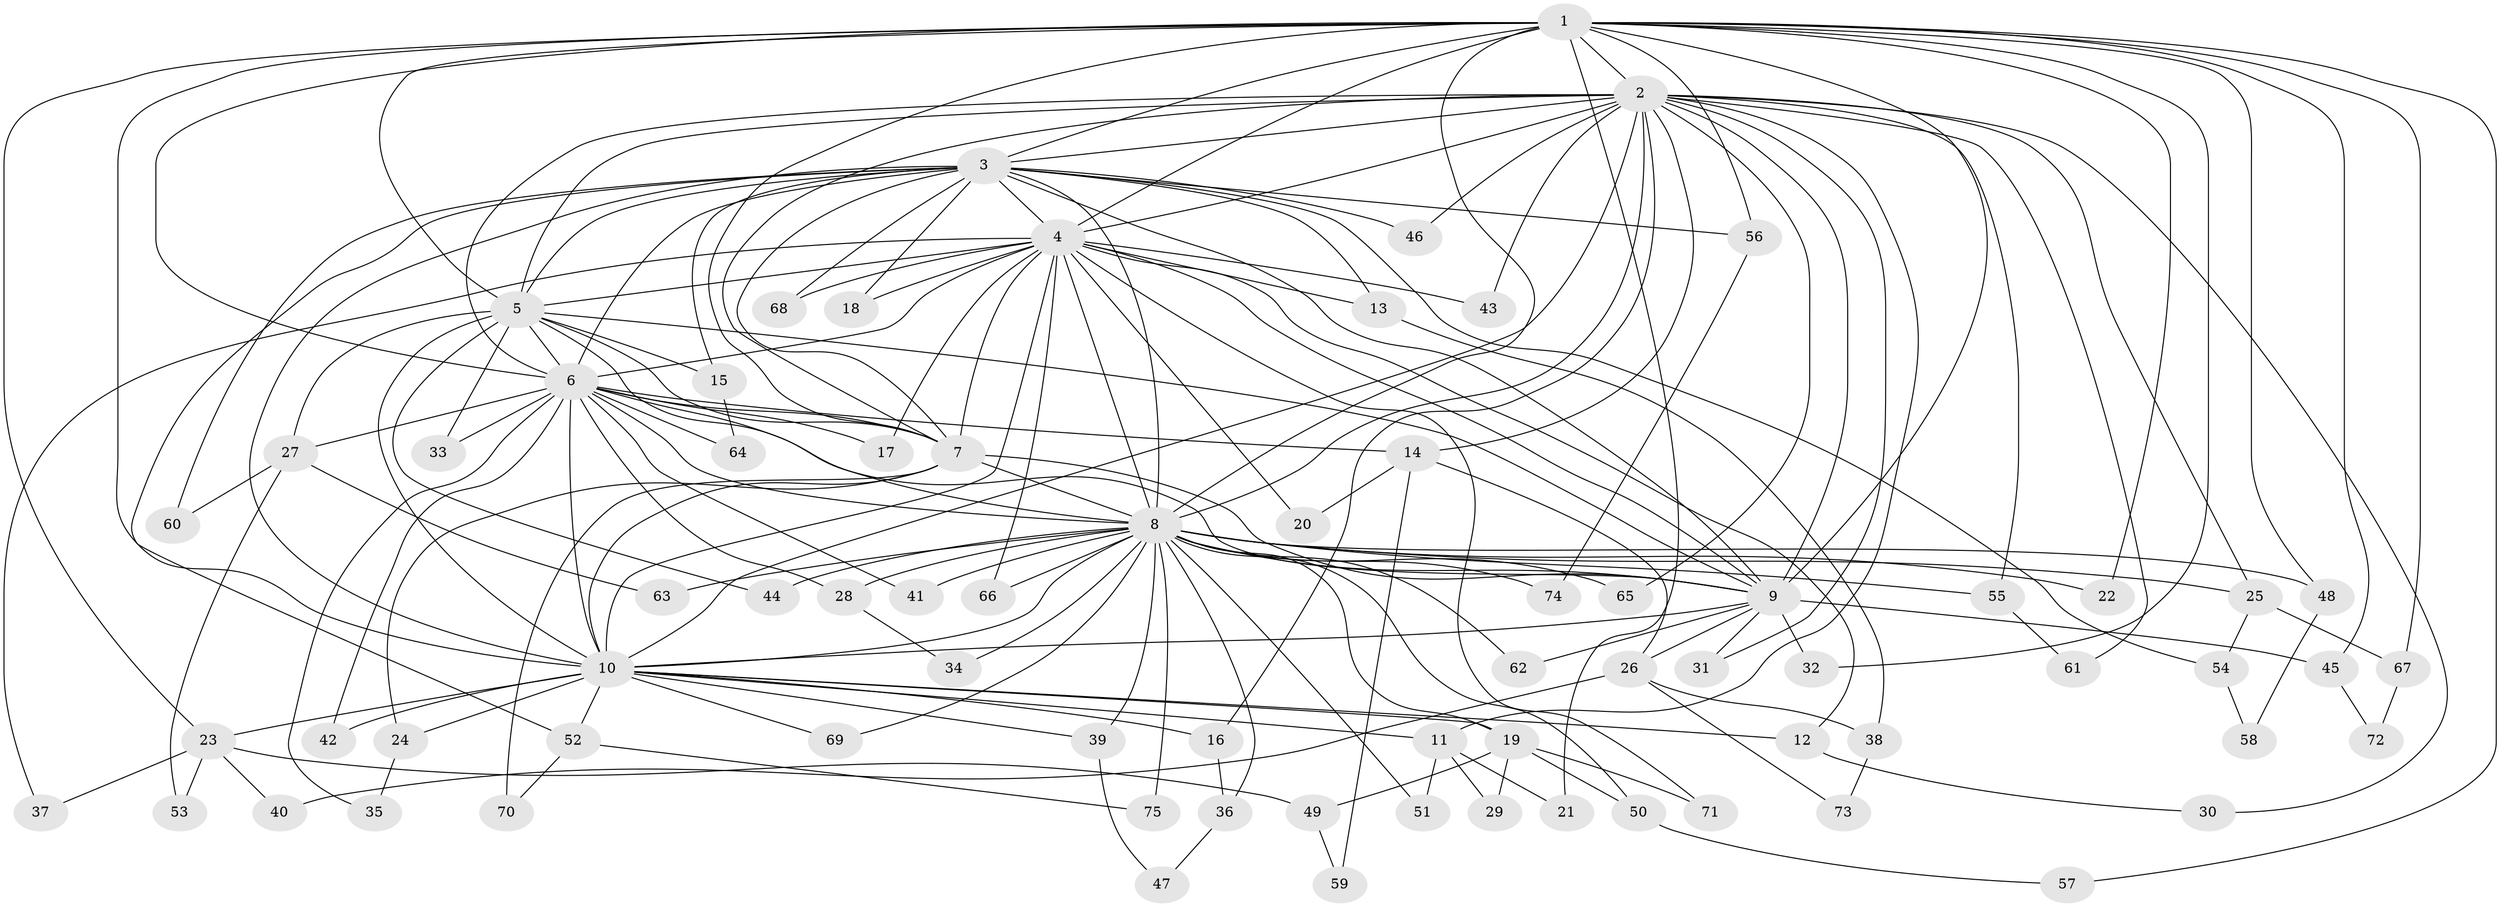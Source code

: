 // coarse degree distribution, {15: 0.03636363636363636, 18: 0.03636363636363636, 16: 0.01818181818181818, 12: 0.03636363636363636, 22: 0.01818181818181818, 17: 0.01818181818181818, 5: 0.09090909090909091, 3: 0.14545454545454545, 4: 0.03636363636363636, 2: 0.509090909090909, 6: 0.01818181818181818, 7: 0.01818181818181818, 1: 0.01818181818181818}
// Generated by graph-tools (version 1.1) at 2025/41/03/06/25 10:41:37]
// undirected, 75 vertices, 175 edges
graph export_dot {
graph [start="1"]
  node [color=gray90,style=filled];
  1;
  2;
  3;
  4;
  5;
  6;
  7;
  8;
  9;
  10;
  11;
  12;
  13;
  14;
  15;
  16;
  17;
  18;
  19;
  20;
  21;
  22;
  23;
  24;
  25;
  26;
  27;
  28;
  29;
  30;
  31;
  32;
  33;
  34;
  35;
  36;
  37;
  38;
  39;
  40;
  41;
  42;
  43;
  44;
  45;
  46;
  47;
  48;
  49;
  50;
  51;
  52;
  53;
  54;
  55;
  56;
  57;
  58;
  59;
  60;
  61;
  62;
  63;
  64;
  65;
  66;
  67;
  68;
  69;
  70;
  71;
  72;
  73;
  74;
  75;
  1 -- 2;
  1 -- 3;
  1 -- 4;
  1 -- 5;
  1 -- 6;
  1 -- 7;
  1 -- 8;
  1 -- 9;
  1 -- 10;
  1 -- 21;
  1 -- 22;
  1 -- 23;
  1 -- 32;
  1 -- 45;
  1 -- 48;
  1 -- 56;
  1 -- 57;
  1 -- 67;
  2 -- 3;
  2 -- 4;
  2 -- 5;
  2 -- 6;
  2 -- 7;
  2 -- 8;
  2 -- 9;
  2 -- 10;
  2 -- 11;
  2 -- 14;
  2 -- 16;
  2 -- 25;
  2 -- 30;
  2 -- 31;
  2 -- 43;
  2 -- 46;
  2 -- 55;
  2 -- 61;
  2 -- 65;
  3 -- 4;
  3 -- 5;
  3 -- 6;
  3 -- 7;
  3 -- 8;
  3 -- 9;
  3 -- 10;
  3 -- 13;
  3 -- 15;
  3 -- 18;
  3 -- 46;
  3 -- 52;
  3 -- 54;
  3 -- 56;
  3 -- 60;
  3 -- 68;
  4 -- 5;
  4 -- 6;
  4 -- 7;
  4 -- 8;
  4 -- 9;
  4 -- 10;
  4 -- 12;
  4 -- 13;
  4 -- 17;
  4 -- 18;
  4 -- 20;
  4 -- 37;
  4 -- 43;
  4 -- 66;
  4 -- 68;
  4 -- 71;
  5 -- 6;
  5 -- 7;
  5 -- 8;
  5 -- 9;
  5 -- 10;
  5 -- 15;
  5 -- 27;
  5 -- 33;
  5 -- 44;
  6 -- 7;
  6 -- 8;
  6 -- 9;
  6 -- 10;
  6 -- 14;
  6 -- 17;
  6 -- 27;
  6 -- 28;
  6 -- 33;
  6 -- 35;
  6 -- 41;
  6 -- 42;
  6 -- 64;
  7 -- 8;
  7 -- 9;
  7 -- 10;
  7 -- 24;
  7 -- 70;
  8 -- 9;
  8 -- 10;
  8 -- 19;
  8 -- 22;
  8 -- 25;
  8 -- 28;
  8 -- 34;
  8 -- 36;
  8 -- 39;
  8 -- 41;
  8 -- 44;
  8 -- 48;
  8 -- 50;
  8 -- 51;
  8 -- 55;
  8 -- 62;
  8 -- 63;
  8 -- 65;
  8 -- 66;
  8 -- 69;
  8 -- 74;
  8 -- 75;
  9 -- 10;
  9 -- 26;
  9 -- 31;
  9 -- 32;
  9 -- 45;
  9 -- 62;
  10 -- 11;
  10 -- 12;
  10 -- 16;
  10 -- 19;
  10 -- 23;
  10 -- 24;
  10 -- 39;
  10 -- 42;
  10 -- 52;
  10 -- 69;
  11 -- 21;
  11 -- 29;
  11 -- 51;
  12 -- 30;
  13 -- 38;
  14 -- 20;
  14 -- 26;
  14 -- 59;
  15 -- 64;
  16 -- 36;
  19 -- 29;
  19 -- 49;
  19 -- 50;
  19 -- 71;
  23 -- 37;
  23 -- 40;
  23 -- 49;
  23 -- 53;
  24 -- 35;
  25 -- 54;
  25 -- 67;
  26 -- 38;
  26 -- 40;
  26 -- 73;
  27 -- 53;
  27 -- 60;
  27 -- 63;
  28 -- 34;
  36 -- 47;
  38 -- 73;
  39 -- 47;
  45 -- 72;
  48 -- 58;
  49 -- 59;
  50 -- 57;
  52 -- 70;
  52 -- 75;
  54 -- 58;
  55 -- 61;
  56 -- 74;
  67 -- 72;
}
